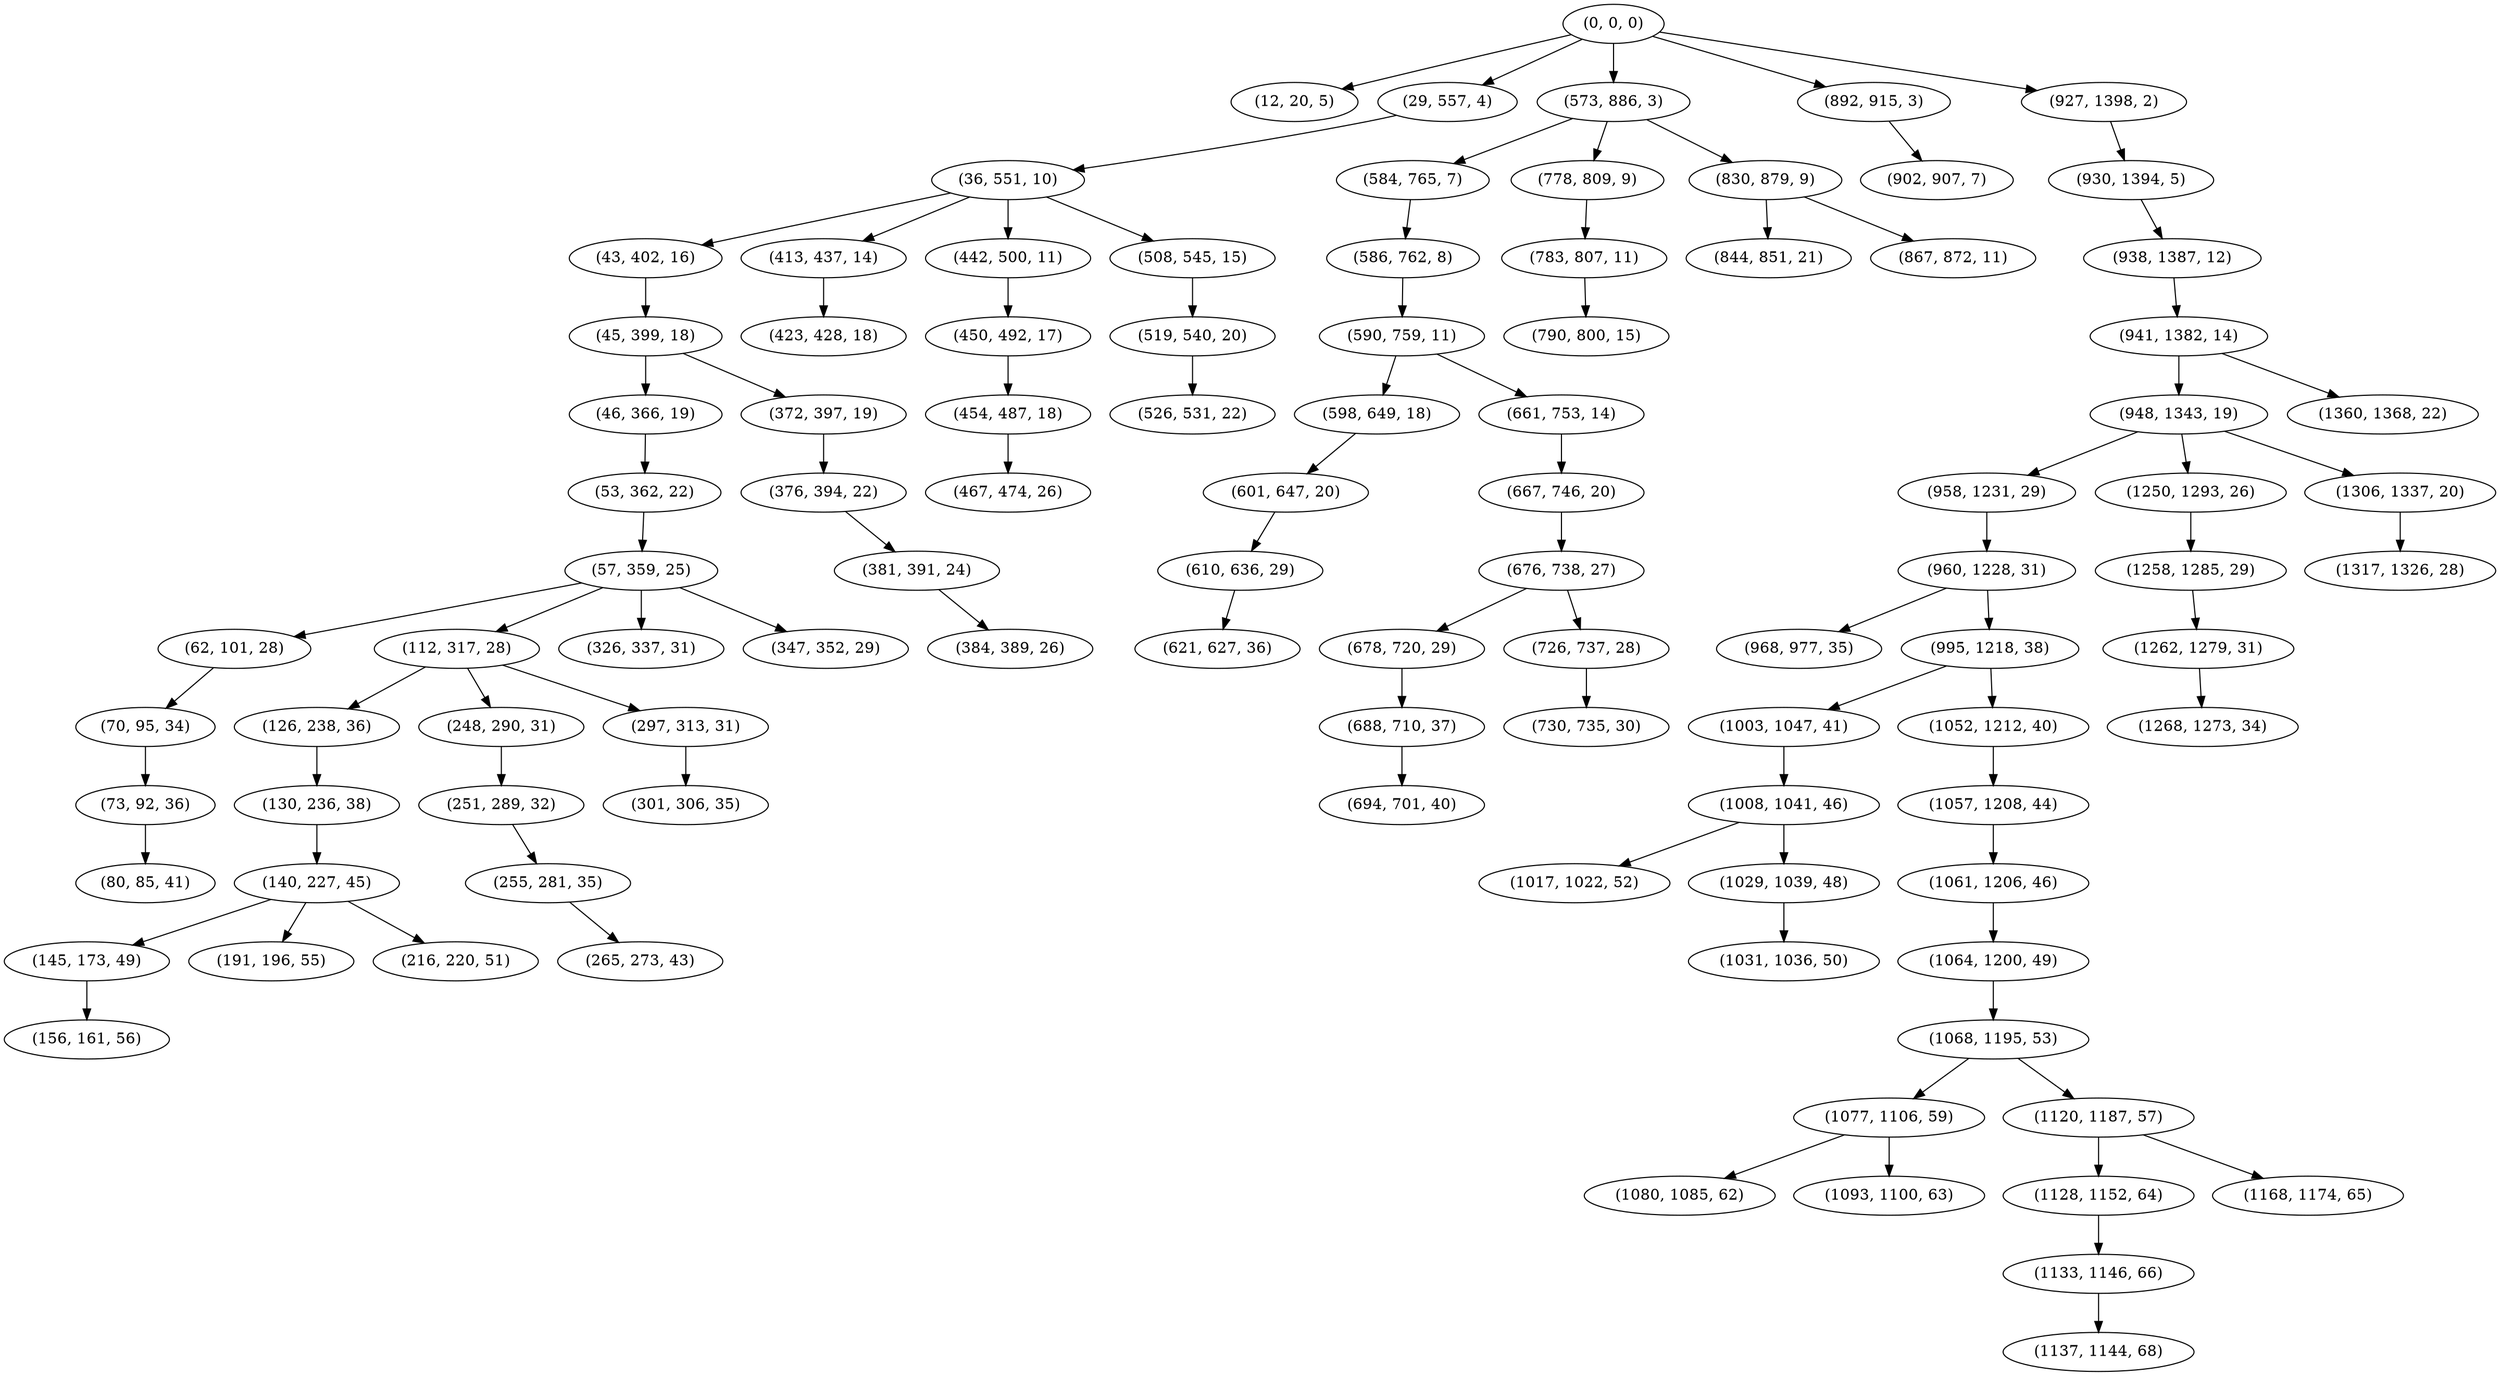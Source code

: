 digraph tree {
    "(0, 0, 0)";
    "(12, 20, 5)";
    "(29, 557, 4)";
    "(36, 551, 10)";
    "(43, 402, 16)";
    "(45, 399, 18)";
    "(46, 366, 19)";
    "(53, 362, 22)";
    "(57, 359, 25)";
    "(62, 101, 28)";
    "(70, 95, 34)";
    "(73, 92, 36)";
    "(80, 85, 41)";
    "(112, 317, 28)";
    "(126, 238, 36)";
    "(130, 236, 38)";
    "(140, 227, 45)";
    "(145, 173, 49)";
    "(156, 161, 56)";
    "(191, 196, 55)";
    "(216, 220, 51)";
    "(248, 290, 31)";
    "(251, 289, 32)";
    "(255, 281, 35)";
    "(265, 273, 43)";
    "(297, 313, 31)";
    "(301, 306, 35)";
    "(326, 337, 31)";
    "(347, 352, 29)";
    "(372, 397, 19)";
    "(376, 394, 22)";
    "(381, 391, 24)";
    "(384, 389, 26)";
    "(413, 437, 14)";
    "(423, 428, 18)";
    "(442, 500, 11)";
    "(450, 492, 17)";
    "(454, 487, 18)";
    "(467, 474, 26)";
    "(508, 545, 15)";
    "(519, 540, 20)";
    "(526, 531, 22)";
    "(573, 886, 3)";
    "(584, 765, 7)";
    "(586, 762, 8)";
    "(590, 759, 11)";
    "(598, 649, 18)";
    "(601, 647, 20)";
    "(610, 636, 29)";
    "(621, 627, 36)";
    "(661, 753, 14)";
    "(667, 746, 20)";
    "(676, 738, 27)";
    "(678, 720, 29)";
    "(688, 710, 37)";
    "(694, 701, 40)";
    "(726, 737, 28)";
    "(730, 735, 30)";
    "(778, 809, 9)";
    "(783, 807, 11)";
    "(790, 800, 15)";
    "(830, 879, 9)";
    "(844, 851, 21)";
    "(867, 872, 11)";
    "(892, 915, 3)";
    "(902, 907, 7)";
    "(927, 1398, 2)";
    "(930, 1394, 5)";
    "(938, 1387, 12)";
    "(941, 1382, 14)";
    "(948, 1343, 19)";
    "(958, 1231, 29)";
    "(960, 1228, 31)";
    "(968, 977, 35)";
    "(995, 1218, 38)";
    "(1003, 1047, 41)";
    "(1008, 1041, 46)";
    "(1017, 1022, 52)";
    "(1029, 1039, 48)";
    "(1031, 1036, 50)";
    "(1052, 1212, 40)";
    "(1057, 1208, 44)";
    "(1061, 1206, 46)";
    "(1064, 1200, 49)";
    "(1068, 1195, 53)";
    "(1077, 1106, 59)";
    "(1080, 1085, 62)";
    "(1093, 1100, 63)";
    "(1120, 1187, 57)";
    "(1128, 1152, 64)";
    "(1133, 1146, 66)";
    "(1137, 1144, 68)";
    "(1168, 1174, 65)";
    "(1250, 1293, 26)";
    "(1258, 1285, 29)";
    "(1262, 1279, 31)";
    "(1268, 1273, 34)";
    "(1306, 1337, 20)";
    "(1317, 1326, 28)";
    "(1360, 1368, 22)";
    "(0, 0, 0)" -> "(12, 20, 5)";
    "(0, 0, 0)" -> "(29, 557, 4)";
    "(0, 0, 0)" -> "(573, 886, 3)";
    "(0, 0, 0)" -> "(892, 915, 3)";
    "(0, 0, 0)" -> "(927, 1398, 2)";
    "(29, 557, 4)" -> "(36, 551, 10)";
    "(36, 551, 10)" -> "(43, 402, 16)";
    "(36, 551, 10)" -> "(413, 437, 14)";
    "(36, 551, 10)" -> "(442, 500, 11)";
    "(36, 551, 10)" -> "(508, 545, 15)";
    "(43, 402, 16)" -> "(45, 399, 18)";
    "(45, 399, 18)" -> "(46, 366, 19)";
    "(45, 399, 18)" -> "(372, 397, 19)";
    "(46, 366, 19)" -> "(53, 362, 22)";
    "(53, 362, 22)" -> "(57, 359, 25)";
    "(57, 359, 25)" -> "(62, 101, 28)";
    "(57, 359, 25)" -> "(112, 317, 28)";
    "(57, 359, 25)" -> "(326, 337, 31)";
    "(57, 359, 25)" -> "(347, 352, 29)";
    "(62, 101, 28)" -> "(70, 95, 34)";
    "(70, 95, 34)" -> "(73, 92, 36)";
    "(73, 92, 36)" -> "(80, 85, 41)";
    "(112, 317, 28)" -> "(126, 238, 36)";
    "(112, 317, 28)" -> "(248, 290, 31)";
    "(112, 317, 28)" -> "(297, 313, 31)";
    "(126, 238, 36)" -> "(130, 236, 38)";
    "(130, 236, 38)" -> "(140, 227, 45)";
    "(140, 227, 45)" -> "(145, 173, 49)";
    "(140, 227, 45)" -> "(191, 196, 55)";
    "(140, 227, 45)" -> "(216, 220, 51)";
    "(145, 173, 49)" -> "(156, 161, 56)";
    "(248, 290, 31)" -> "(251, 289, 32)";
    "(251, 289, 32)" -> "(255, 281, 35)";
    "(255, 281, 35)" -> "(265, 273, 43)";
    "(297, 313, 31)" -> "(301, 306, 35)";
    "(372, 397, 19)" -> "(376, 394, 22)";
    "(376, 394, 22)" -> "(381, 391, 24)";
    "(381, 391, 24)" -> "(384, 389, 26)";
    "(413, 437, 14)" -> "(423, 428, 18)";
    "(442, 500, 11)" -> "(450, 492, 17)";
    "(450, 492, 17)" -> "(454, 487, 18)";
    "(454, 487, 18)" -> "(467, 474, 26)";
    "(508, 545, 15)" -> "(519, 540, 20)";
    "(519, 540, 20)" -> "(526, 531, 22)";
    "(573, 886, 3)" -> "(584, 765, 7)";
    "(573, 886, 3)" -> "(778, 809, 9)";
    "(573, 886, 3)" -> "(830, 879, 9)";
    "(584, 765, 7)" -> "(586, 762, 8)";
    "(586, 762, 8)" -> "(590, 759, 11)";
    "(590, 759, 11)" -> "(598, 649, 18)";
    "(590, 759, 11)" -> "(661, 753, 14)";
    "(598, 649, 18)" -> "(601, 647, 20)";
    "(601, 647, 20)" -> "(610, 636, 29)";
    "(610, 636, 29)" -> "(621, 627, 36)";
    "(661, 753, 14)" -> "(667, 746, 20)";
    "(667, 746, 20)" -> "(676, 738, 27)";
    "(676, 738, 27)" -> "(678, 720, 29)";
    "(676, 738, 27)" -> "(726, 737, 28)";
    "(678, 720, 29)" -> "(688, 710, 37)";
    "(688, 710, 37)" -> "(694, 701, 40)";
    "(726, 737, 28)" -> "(730, 735, 30)";
    "(778, 809, 9)" -> "(783, 807, 11)";
    "(783, 807, 11)" -> "(790, 800, 15)";
    "(830, 879, 9)" -> "(844, 851, 21)";
    "(830, 879, 9)" -> "(867, 872, 11)";
    "(892, 915, 3)" -> "(902, 907, 7)";
    "(927, 1398, 2)" -> "(930, 1394, 5)";
    "(930, 1394, 5)" -> "(938, 1387, 12)";
    "(938, 1387, 12)" -> "(941, 1382, 14)";
    "(941, 1382, 14)" -> "(948, 1343, 19)";
    "(941, 1382, 14)" -> "(1360, 1368, 22)";
    "(948, 1343, 19)" -> "(958, 1231, 29)";
    "(948, 1343, 19)" -> "(1250, 1293, 26)";
    "(948, 1343, 19)" -> "(1306, 1337, 20)";
    "(958, 1231, 29)" -> "(960, 1228, 31)";
    "(960, 1228, 31)" -> "(968, 977, 35)";
    "(960, 1228, 31)" -> "(995, 1218, 38)";
    "(995, 1218, 38)" -> "(1003, 1047, 41)";
    "(995, 1218, 38)" -> "(1052, 1212, 40)";
    "(1003, 1047, 41)" -> "(1008, 1041, 46)";
    "(1008, 1041, 46)" -> "(1017, 1022, 52)";
    "(1008, 1041, 46)" -> "(1029, 1039, 48)";
    "(1029, 1039, 48)" -> "(1031, 1036, 50)";
    "(1052, 1212, 40)" -> "(1057, 1208, 44)";
    "(1057, 1208, 44)" -> "(1061, 1206, 46)";
    "(1061, 1206, 46)" -> "(1064, 1200, 49)";
    "(1064, 1200, 49)" -> "(1068, 1195, 53)";
    "(1068, 1195, 53)" -> "(1077, 1106, 59)";
    "(1068, 1195, 53)" -> "(1120, 1187, 57)";
    "(1077, 1106, 59)" -> "(1080, 1085, 62)";
    "(1077, 1106, 59)" -> "(1093, 1100, 63)";
    "(1120, 1187, 57)" -> "(1128, 1152, 64)";
    "(1120, 1187, 57)" -> "(1168, 1174, 65)";
    "(1128, 1152, 64)" -> "(1133, 1146, 66)";
    "(1133, 1146, 66)" -> "(1137, 1144, 68)";
    "(1250, 1293, 26)" -> "(1258, 1285, 29)";
    "(1258, 1285, 29)" -> "(1262, 1279, 31)";
    "(1262, 1279, 31)" -> "(1268, 1273, 34)";
    "(1306, 1337, 20)" -> "(1317, 1326, 28)";
}

